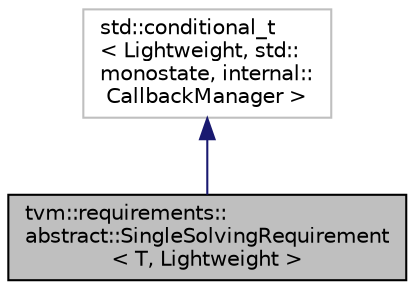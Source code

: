 digraph "tvm::requirements::abstract::SingleSolvingRequirement&lt; T, Lightweight &gt;"
{
  edge [fontname="Helvetica",fontsize="10",labelfontname="Helvetica",labelfontsize="10"];
  node [fontname="Helvetica",fontsize="10",shape=record];
  Node0 [label="tvm::requirements::\labstract::SingleSolvingRequirement\l\< T, Lightweight \>",height=0.2,width=0.4,color="black", fillcolor="grey75", style="filled", fontcolor="black"];
  Node1 -> Node0 [dir="back",color="midnightblue",fontsize="10",style="solid",fontname="Helvetica"];
  Node1 [label="std::conditional_t\l\< Lightweight, std::\lmonostate, internal::\lCallbackManager \>",height=0.2,width=0.4,color="grey75", fillcolor="white", style="filled"];
}
